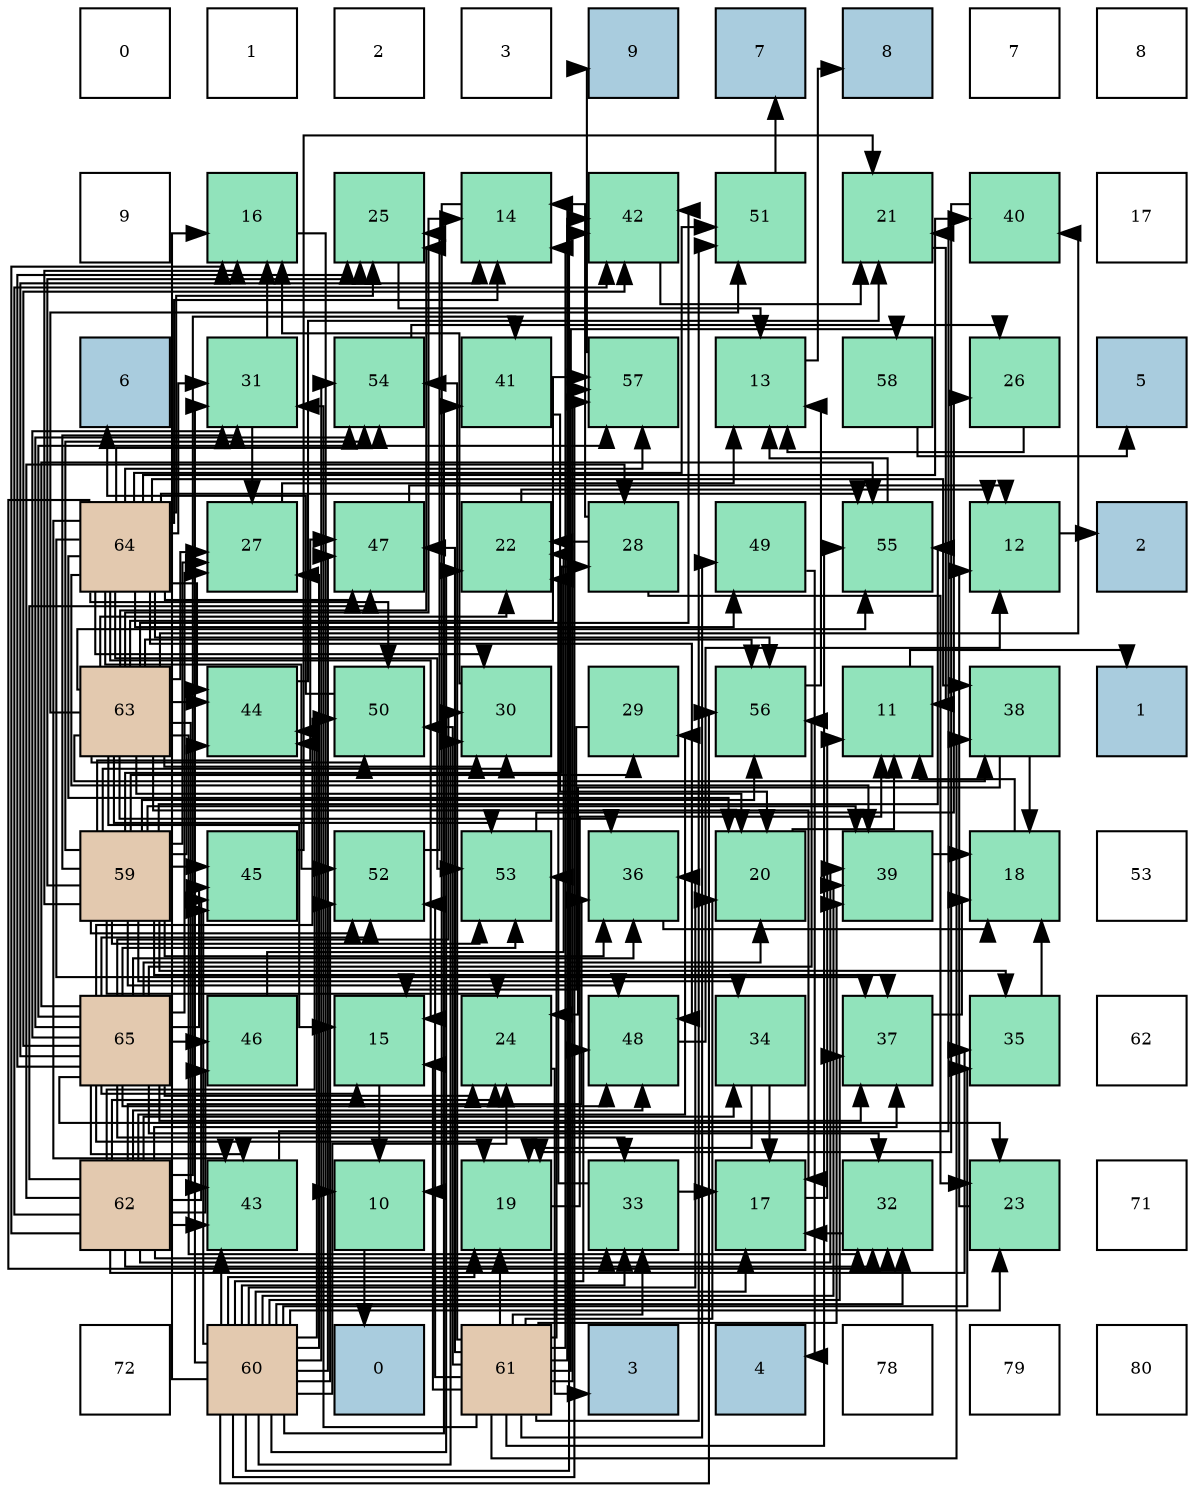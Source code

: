 digraph layout{
 rankdir=TB;
 splines=ortho;
 node [style=filled shape=square fixedsize=true width=0.6];
0[label="0", fontsize=8, fillcolor="#ffffff"];
1[label="1", fontsize=8, fillcolor="#ffffff"];
2[label="2", fontsize=8, fillcolor="#ffffff"];
3[label="3", fontsize=8, fillcolor="#ffffff"];
4[label="9", fontsize=8, fillcolor="#a9ccde"];
5[label="7", fontsize=8, fillcolor="#a9ccde"];
6[label="8", fontsize=8, fillcolor="#a9ccde"];
7[label="7", fontsize=8, fillcolor="#ffffff"];
8[label="8", fontsize=8, fillcolor="#ffffff"];
9[label="9", fontsize=8, fillcolor="#ffffff"];
10[label="16", fontsize=8, fillcolor="#91e3bb"];
11[label="25", fontsize=8, fillcolor="#91e3bb"];
12[label="14", fontsize=8, fillcolor="#91e3bb"];
13[label="42", fontsize=8, fillcolor="#91e3bb"];
14[label="51", fontsize=8, fillcolor="#91e3bb"];
15[label="21", fontsize=8, fillcolor="#91e3bb"];
16[label="40", fontsize=8, fillcolor="#91e3bb"];
17[label="17", fontsize=8, fillcolor="#ffffff"];
18[label="6", fontsize=8, fillcolor="#a9ccde"];
19[label="31", fontsize=8, fillcolor="#91e3bb"];
20[label="54", fontsize=8, fillcolor="#91e3bb"];
21[label="41", fontsize=8, fillcolor="#91e3bb"];
22[label="57", fontsize=8, fillcolor="#91e3bb"];
23[label="13", fontsize=8, fillcolor="#91e3bb"];
24[label="58", fontsize=8, fillcolor="#91e3bb"];
25[label="26", fontsize=8, fillcolor="#91e3bb"];
26[label="5", fontsize=8, fillcolor="#a9ccde"];
27[label="64", fontsize=8, fillcolor="#e3c9af"];
28[label="27", fontsize=8, fillcolor="#91e3bb"];
29[label="47", fontsize=8, fillcolor="#91e3bb"];
30[label="22", fontsize=8, fillcolor="#91e3bb"];
31[label="28", fontsize=8, fillcolor="#91e3bb"];
32[label="49", fontsize=8, fillcolor="#91e3bb"];
33[label="55", fontsize=8, fillcolor="#91e3bb"];
34[label="12", fontsize=8, fillcolor="#91e3bb"];
35[label="2", fontsize=8, fillcolor="#a9ccde"];
36[label="63", fontsize=8, fillcolor="#e3c9af"];
37[label="44", fontsize=8, fillcolor="#91e3bb"];
38[label="50", fontsize=8, fillcolor="#91e3bb"];
39[label="30", fontsize=8, fillcolor="#91e3bb"];
40[label="29", fontsize=8, fillcolor="#91e3bb"];
41[label="56", fontsize=8, fillcolor="#91e3bb"];
42[label="11", fontsize=8, fillcolor="#91e3bb"];
43[label="38", fontsize=8, fillcolor="#91e3bb"];
44[label="1", fontsize=8, fillcolor="#a9ccde"];
45[label="59", fontsize=8, fillcolor="#e3c9af"];
46[label="45", fontsize=8, fillcolor="#91e3bb"];
47[label="52", fontsize=8, fillcolor="#91e3bb"];
48[label="53", fontsize=8, fillcolor="#91e3bb"];
49[label="36", fontsize=8, fillcolor="#91e3bb"];
50[label="20", fontsize=8, fillcolor="#91e3bb"];
51[label="39", fontsize=8, fillcolor="#91e3bb"];
52[label="18", fontsize=8, fillcolor="#91e3bb"];
53[label="53", fontsize=8, fillcolor="#ffffff"];
54[label="65", fontsize=8, fillcolor="#e3c9af"];
55[label="46", fontsize=8, fillcolor="#91e3bb"];
56[label="15", fontsize=8, fillcolor="#91e3bb"];
57[label="24", fontsize=8, fillcolor="#91e3bb"];
58[label="48", fontsize=8, fillcolor="#91e3bb"];
59[label="34", fontsize=8, fillcolor="#91e3bb"];
60[label="37", fontsize=8, fillcolor="#91e3bb"];
61[label="35", fontsize=8, fillcolor="#91e3bb"];
62[label="62", fontsize=8, fillcolor="#ffffff"];
63[label="62", fontsize=8, fillcolor="#e3c9af"];
64[label="43", fontsize=8, fillcolor="#91e3bb"];
65[label="10", fontsize=8, fillcolor="#91e3bb"];
66[label="19", fontsize=8, fillcolor="#91e3bb"];
67[label="33", fontsize=8, fillcolor="#91e3bb"];
68[label="17", fontsize=8, fillcolor="#91e3bb"];
69[label="32", fontsize=8, fillcolor="#91e3bb"];
70[label="23", fontsize=8, fillcolor="#91e3bb"];
71[label="71", fontsize=8, fillcolor="#ffffff"];
72[label="72", fontsize=8, fillcolor="#ffffff"];
73[label="60", fontsize=8, fillcolor="#e3c9af"];
74[label="0", fontsize=8, fillcolor="#a9ccde"];
75[label="61", fontsize=8, fillcolor="#e3c9af"];
76[label="3", fontsize=8, fillcolor="#a9ccde"];
77[label="4", fontsize=8, fillcolor="#a9ccde"];
78[label="78", fontsize=8, fillcolor="#ffffff"];
79[label="79", fontsize=8, fillcolor="#ffffff"];
80[label="80", fontsize=8, fillcolor="#ffffff"];
edge [constraint=false, style=vis];65 -> 74;
42 -> 44;
34 -> 35;
23 -> 6;
12 -> 65;
56 -> 65;
10 -> 65;
68 -> 42;
52 -> 42;
66 -> 42;
50 -> 42;
15 -> 42;
30 -> 34;
70 -> 34;
57 -> 76;
11 -> 23;
25 -> 23;
28 -> 23;
31 -> 12;
31 -> 30;
31 -> 70;
40 -> 56;
39 -> 10;
19 -> 10;
19 -> 28;
69 -> 68;
67 -> 68;
67 -> 30;
59 -> 68;
59 -> 66;
61 -> 52;
49 -> 52;
60 -> 52;
43 -> 52;
43 -> 57;
51 -> 52;
16 -> 66;
21 -> 50;
13 -> 15;
64 -> 15;
37 -> 15;
46 -> 15;
55 -> 30;
29 -> 34;
58 -> 34;
32 -> 77;
38 -> 18;
14 -> 5;
47 -> 11;
48 -> 25;
20 -> 25;
33 -> 23;
41 -> 23;
22 -> 4;
24 -> 26;
45 -> 10;
45 -> 57;
45 -> 11;
45 -> 28;
45 -> 31;
45 -> 40;
45 -> 39;
45 -> 19;
45 -> 59;
45 -> 61;
45 -> 49;
45 -> 60;
45 -> 51;
45 -> 37;
45 -> 46;
45 -> 29;
45 -> 58;
45 -> 47;
45 -> 48;
45 -> 20;
45 -> 33;
45 -> 41;
73 -> 10;
73 -> 68;
73 -> 66;
73 -> 30;
73 -> 70;
73 -> 57;
73 -> 28;
73 -> 39;
73 -> 19;
73 -> 69;
73 -> 67;
73 -> 61;
73 -> 49;
73 -> 60;
73 -> 51;
73 -> 21;
73 -> 13;
73 -> 64;
73 -> 37;
73 -> 46;
73 -> 29;
73 -> 58;
73 -> 47;
73 -> 20;
73 -> 41;
73 -> 22;
75 -> 12;
75 -> 56;
75 -> 66;
75 -> 50;
75 -> 19;
75 -> 67;
75 -> 43;
75 -> 51;
75 -> 13;
75 -> 29;
75 -> 32;
75 -> 38;
75 -> 14;
75 -> 47;
75 -> 48;
75 -> 20;
75 -> 33;
75 -> 22;
75 -> 24;
63 -> 10;
63 -> 57;
63 -> 31;
63 -> 40;
63 -> 69;
63 -> 67;
63 -> 59;
63 -> 61;
63 -> 49;
63 -> 60;
63 -> 51;
63 -> 21;
63 -> 13;
63 -> 64;
63 -> 37;
63 -> 46;
63 -> 55;
63 -> 29;
63 -> 58;
36 -> 12;
36 -> 56;
36 -> 68;
36 -> 50;
36 -> 30;
36 -> 11;
36 -> 28;
36 -> 39;
36 -> 69;
36 -> 49;
36 -> 43;
36 -> 16;
36 -> 13;
36 -> 64;
36 -> 37;
36 -> 38;
36 -> 14;
36 -> 48;
36 -> 33;
36 -> 41;
36 -> 22;
27 -> 12;
27 -> 56;
27 -> 50;
27 -> 11;
27 -> 39;
27 -> 19;
27 -> 69;
27 -> 60;
27 -> 43;
27 -> 51;
27 -> 16;
27 -> 64;
27 -> 37;
27 -> 29;
27 -> 58;
27 -> 32;
27 -> 38;
27 -> 14;
27 -> 47;
27 -> 48;
27 -> 20;
27 -> 33;
27 -> 41;
27 -> 22;
54 -> 12;
54 -> 56;
54 -> 66;
54 -> 50;
54 -> 70;
54 -> 57;
54 -> 11;
54 -> 28;
54 -> 39;
54 -> 19;
54 -> 69;
54 -> 67;
54 -> 49;
54 -> 60;
54 -> 13;
54 -> 64;
54 -> 46;
54 -> 55;
54 -> 58;
54 -> 38;
54 -> 47;
54 -> 48;
54 -> 20;
54 -> 33;
54 -> 41;
54 -> 22;
edge [constraint=true, style=invis];
0 -> 9 -> 18 -> 27 -> 36 -> 45 -> 54 -> 63 -> 72;
1 -> 10 -> 19 -> 28 -> 37 -> 46 -> 55 -> 64 -> 73;
2 -> 11 -> 20 -> 29 -> 38 -> 47 -> 56 -> 65 -> 74;
3 -> 12 -> 21 -> 30 -> 39 -> 48 -> 57 -> 66 -> 75;
4 -> 13 -> 22 -> 31 -> 40 -> 49 -> 58 -> 67 -> 76;
5 -> 14 -> 23 -> 32 -> 41 -> 50 -> 59 -> 68 -> 77;
6 -> 15 -> 24 -> 33 -> 42 -> 51 -> 60 -> 69 -> 78;
7 -> 16 -> 25 -> 34 -> 43 -> 52 -> 61 -> 70 -> 79;
8 -> 17 -> 26 -> 35 -> 44 -> 53 -> 62 -> 71 -> 80;
rank = same {0 -> 1 -> 2 -> 3 -> 4 -> 5 -> 6 -> 7 -> 8};
rank = same {9 -> 10 -> 11 -> 12 -> 13 -> 14 -> 15 -> 16 -> 17};
rank = same {18 -> 19 -> 20 -> 21 -> 22 -> 23 -> 24 -> 25 -> 26};
rank = same {27 -> 28 -> 29 -> 30 -> 31 -> 32 -> 33 -> 34 -> 35};
rank = same {36 -> 37 -> 38 -> 39 -> 40 -> 41 -> 42 -> 43 -> 44};
rank = same {45 -> 46 -> 47 -> 48 -> 49 -> 50 -> 51 -> 52 -> 53};
rank = same {54 -> 55 -> 56 -> 57 -> 58 -> 59 -> 60 -> 61 -> 62};
rank = same {63 -> 64 -> 65 -> 66 -> 67 -> 68 -> 69 -> 70 -> 71};
rank = same {72 -> 73 -> 74 -> 75 -> 76 -> 77 -> 78 -> 79 -> 80};
}